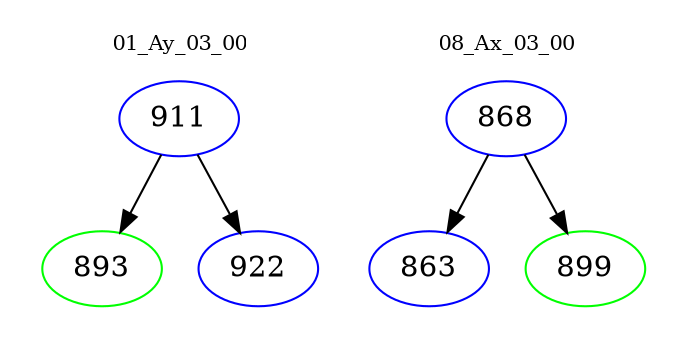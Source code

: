 digraph{
subgraph cluster_0 {
color = white
label = "01_Ay_03_00";
fontsize=10;
T0_911 [label="911", color="blue"]
T0_911 -> T0_893 [color="black"]
T0_893 [label="893", color="green"]
T0_911 -> T0_922 [color="black"]
T0_922 [label="922", color="blue"]
}
subgraph cluster_1 {
color = white
label = "08_Ax_03_00";
fontsize=10;
T1_868 [label="868", color="blue"]
T1_868 -> T1_863 [color="black"]
T1_863 [label="863", color="blue"]
T1_868 -> T1_899 [color="black"]
T1_899 [label="899", color="green"]
}
}
